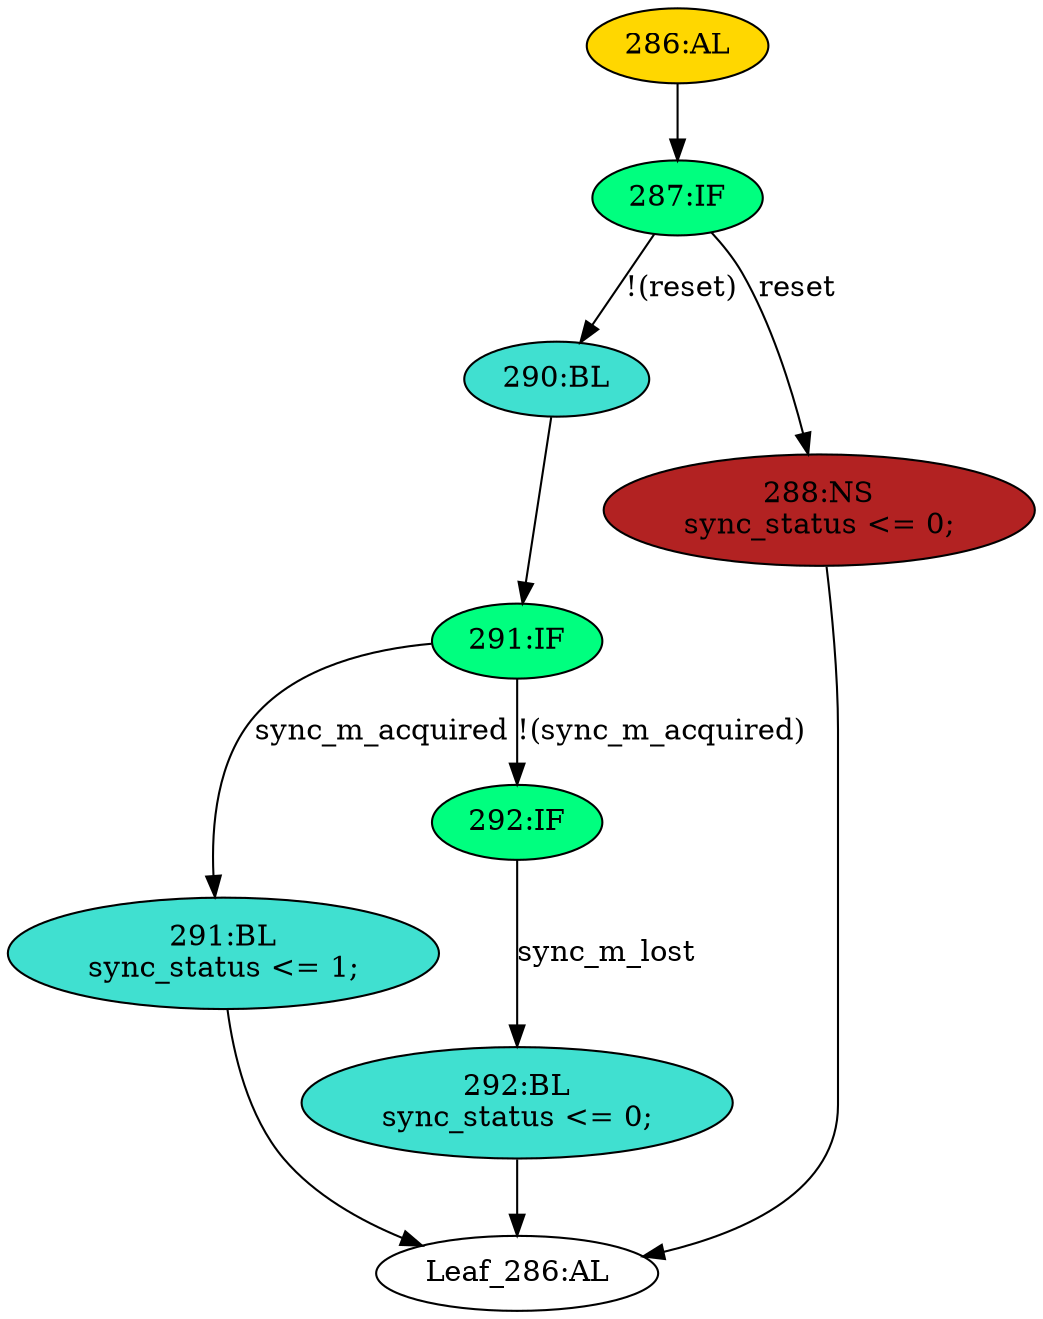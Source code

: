 strict digraph "" {
	node [label="\N"];
	"Leaf_286:AL"	 [def_var="['sync_status']",
		label="Leaf_286:AL"];
	"286:AL"	 [ast="<pyverilog.vparser.ast.Always object at 0x7f273e61bbd0>",
		clk_sens=True,
		fillcolor=gold,
		label="286:AL",
		sens="['ck', 'reset']",
		statements="[]",
		style=filled,
		typ=Always,
		use_var="['reset', 'sync_m_acquired', 'sync_m_lost']"];
	"287:IF"	 [ast="<pyverilog.vparser.ast.IfStatement object at 0x7f273e61bb50>",
		fillcolor=springgreen,
		label="287:IF",
		statements="[]",
		style=filled,
		typ=IfStatement];
	"286:AL" -> "287:IF"	 [cond="[]",
		lineno=None];
	"290:BL"	 [ast="<pyverilog.vparser.ast.Block object at 0x7f273e61b650>",
		fillcolor=turquoise,
		label="290:BL",
		statements="[]",
		style=filled,
		typ=Block];
	"291:IF"	 [ast="<pyverilog.vparser.ast.IfStatement object at 0x7f273e61b690>",
		fillcolor=springgreen,
		label="291:IF",
		statements="[]",
		style=filled,
		typ=IfStatement];
	"290:BL" -> "291:IF"	 [cond="[]",
		lineno=None];
	"291:BL"	 [ast="<pyverilog.vparser.ast.Block object at 0x7f273e61b950>",
		fillcolor=turquoise,
		label="291:BL
sync_status <= 1;",
		statements="[<pyverilog.vparser.ast.NonblockingSubstitution object at 0x7f273e61b990>]",
		style=filled,
		typ=Block];
	"291:IF" -> "291:BL"	 [cond="['sync_m_acquired']",
		label=sync_m_acquired,
		lineno=291];
	"292:IF"	 [ast="<pyverilog.vparser.ast.IfStatement object at 0x7f273e61b710>",
		fillcolor=springgreen,
		label="292:IF",
		statements="[]",
		style=filled,
		typ=IfStatement];
	"291:IF" -> "292:IF"	 [cond="['sync_m_acquired']",
		label="!(sync_m_acquired)",
		lineno=291];
	"287:IF" -> "290:BL"	 [cond="['reset']",
		label="!(reset)",
		lineno=287];
	"288:NS"	 [ast="<pyverilog.vparser.ast.NonblockingSubstitution object at 0x7f273e61b350>",
		fillcolor=firebrick,
		label="288:NS
sync_status <= 0;",
		statements="[<pyverilog.vparser.ast.NonblockingSubstitution object at 0x7f273e61b350>]",
		style=filled,
		typ=NonblockingSubstitution];
	"287:IF" -> "288:NS"	 [cond="['reset']",
		label=reset,
		lineno=287];
	"288:NS" -> "Leaf_286:AL"	 [cond="[]",
		lineno=None];
	"292:BL"	 [ast="<pyverilog.vparser.ast.Block object at 0x7f273e61b790>",
		fillcolor=turquoise,
		label="292:BL
sync_status <= 0;",
		statements="[<pyverilog.vparser.ast.NonblockingSubstitution object at 0x7f273e61b7d0>]",
		style=filled,
		typ=Block];
	"292:BL" -> "Leaf_286:AL"	 [cond="[]",
		lineno=None];
	"291:BL" -> "Leaf_286:AL"	 [cond="[]",
		lineno=None];
	"292:IF" -> "292:BL"	 [cond="['sync_m_lost']",
		label=sync_m_lost,
		lineno=292];
}
